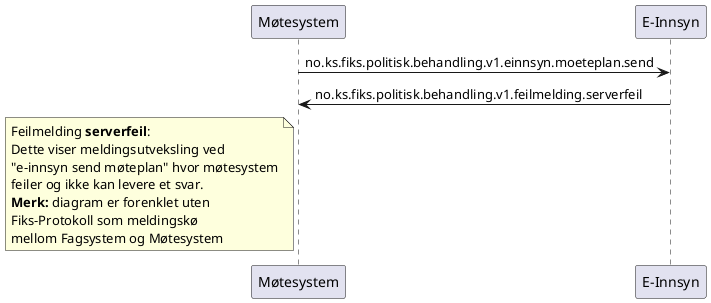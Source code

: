@startuml
participant Møtesystem as "Møtesystem"
participant EInnsyn as "E-Innsyn"

Møtesystem -> EInnsyn : no.ks.fiks.politisk.behandling.v1.einnsyn.moeteplan.send
Møtesystem <- EInnsyn : no.ks.fiks.politisk.behandling.v1.feilmelding.serverfeil

note left of Møtesystem
Feilmelding **serverfeil**:
Dette viser meldingsutveksling ved
"e-innsyn send møteplan" hvor møtesystem
feiler og ikke kan levere et svar.
**Merk:** diagram er forenklet uten
Fiks-Protokoll som meldingskø
mellom Fagsystem og Møtesystem
end note

@enduml